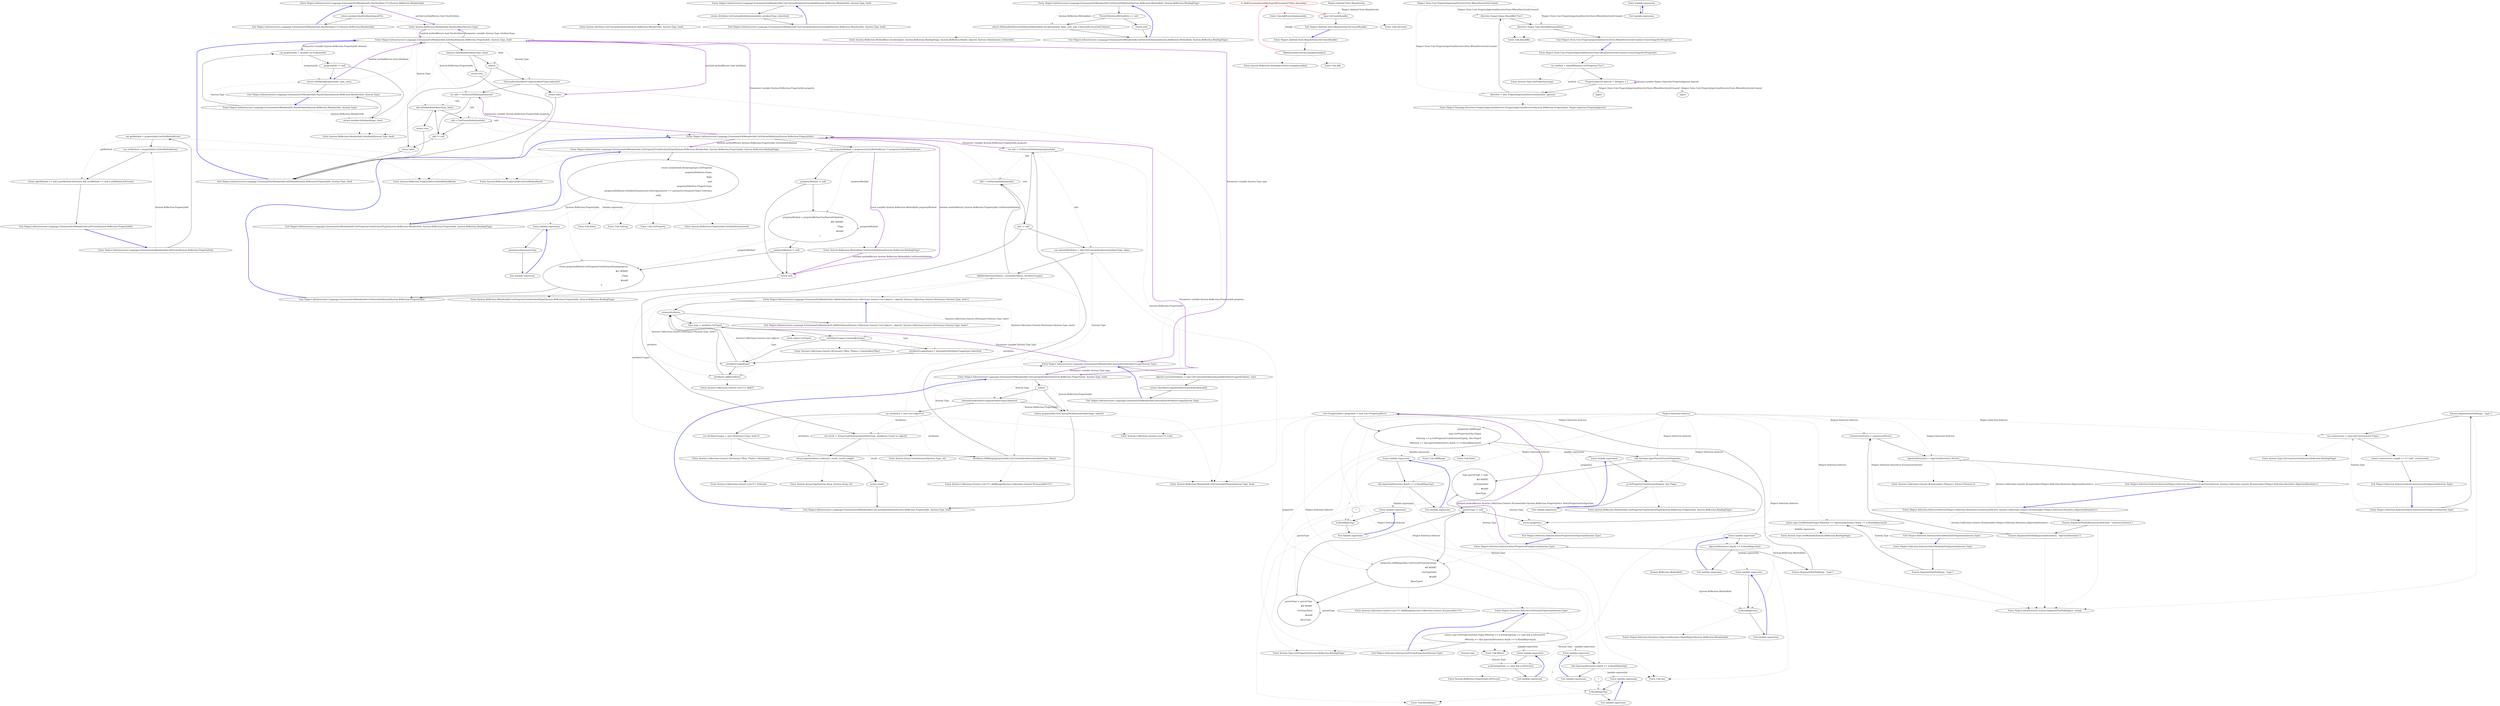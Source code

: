 digraph  {
n0 [cluster="Ninject.Infrastructure.Language.ExtensionsForMemberInfo.HasAttribute<T>(System.Reflection.MemberInfo)", label="Entry Ninject.Infrastructure.Language.ExtensionsForMemberInfo.HasAttribute<T>(System.Reflection.MemberInfo)", span="60-60"];
n1 [cluster="Ninject.Infrastructure.Language.ExtensionsForMemberInfo.HasAttribute<T>(System.Reflection.MemberInfo)", label="return member.HasAttribute(typeof(T));", span="62-62"];
n2 [cluster="Ninject.Infrastructure.Language.ExtensionsForMemberInfo.HasAttribute<T>(System.Reflection.MemberInfo)", label="Exit Ninject.Infrastructure.Language.ExtensionsForMemberInfo.HasAttribute<T>(System.Reflection.MemberInfo)", span="60-60"];
n3 [cluster="System.Reflection.MemberInfo.HasAttribute(System.Type)", label="Entry System.Reflection.MemberInfo.HasAttribute(System.Type)", span="73-73"];
n4 [cluster="Ninject.Infrastructure.Language.ExtensionsForMemberInfo.HasAttribute(System.Reflection.MemberInfo, System.Type)", label="Entry Ninject.Infrastructure.Language.ExtensionsForMemberInfo.HasAttribute(System.Reflection.MemberInfo, System.Type)", span="73-73"];
n5 [cluster="Ninject.Infrastructure.Language.ExtensionsForMemberInfo.HasAttribute(System.Reflection.MemberInfo, System.Type)", label="var propertyInfo = member as PropertyInfo", span="75-75"];
n7 [cluster="Ninject.Infrastructure.Language.ExtensionsForMemberInfo.HasAttribute(System.Reflection.MemberInfo, System.Type)", label="return IsDefined(propertyInfo, type, true);", span="78-78"];
n8 [cluster="Ninject.Infrastructure.Language.ExtensionsForMemberInfo.HasAttribute(System.Reflection.MemberInfo, System.Type)", label="return member.IsDefined(type, true);", span="89-89"];
n6 [cluster="Ninject.Infrastructure.Language.ExtensionsForMemberInfo.HasAttribute(System.Reflection.MemberInfo, System.Type)", label="propertyInfo != null", span="76-76"];
n9 [cluster="Ninject.Infrastructure.Language.ExtensionsForMemberInfo.HasAttribute(System.Reflection.MemberInfo, System.Type)", label="Exit Ninject.Infrastructure.Language.ExtensionsForMemberInfo.HasAttribute(System.Reflection.MemberInfo, System.Type)", span="73-73"];
n10 [cluster="Ninject.Infrastructure.Language.ExtensionsForMemberInfo.IsDefined(System.Reflection.PropertyInfo, System.Type, bool)", label="Entry Ninject.Infrastructure.Language.ExtensionsForMemberInfo.IsDefined(System.Reflection.PropertyInfo, System.Type, bool)", span="272-272"];
n11 [cluster="System.Reflection.MemberInfo.IsDefined(System.Type, bool)", label="Entry System.Reflection.MemberInfo.IsDefined(System.Type, bool)", span="0-0"];
n12 [cluster="Ninject.Infrastructure.Language.ExtensionsForMemberInfo.GetPropertyFromDeclaredType(System.Reflection.MemberInfo, System.Reflection.PropertyInfo, System.Reflection.BindingFlags)", label="Entry Ninject.Infrastructure.Language.ExtensionsForMemberInfo.GetPropertyFromDeclaredType(System.Reflection.MemberInfo, System.Reflection.PropertyInfo, System.Reflection.BindingFlags)", span="99-99"];
n13 [cluster="Ninject.Infrastructure.Language.ExtensionsForMemberInfo.GetPropertyFromDeclaredType(System.Reflection.MemberInfo, System.Reflection.PropertyInfo, System.Reflection.BindingFlags)", label="return memberInfo.DeclaringType.GetProperty(\r\n                propertyDefinition.Name,\r\n                flags,\r\n                null,\r\n                propertyDefinition.PropertyType,\r\n                propertyDefinition.GetIndexParameters().Select(parameter => parameter.ParameterType).ToArray(),\r\n                null);", span="120-126"];
n14 [cluster="Ninject.Infrastructure.Language.ExtensionsForMemberInfo.GetPropertyFromDeclaredType(System.Reflection.MemberInfo, System.Reflection.PropertyInfo, System.Reflection.BindingFlags)", label="Exit Ninject.Infrastructure.Language.ExtensionsForMemberInfo.GetPropertyFromDeclaredType(System.Reflection.MemberInfo, System.Reflection.PropertyInfo, System.Reflection.BindingFlags)", span="99-99"];
n15 [cluster="System.Reflection.PropertyInfo.GetIndexParameters()", label="Entry System.Reflection.PropertyInfo.GetIndexParameters()", span="0-0"];
n16 [cluster="Unk.Select", label="Entry Unk.Select", span=""];
n17 [cluster="Unk.ToArray", label="Entry Unk.ToArray", span=""];
n18 [cluster="Unk.GetProperty", label="Entry Unk.GetProperty", span=""];
n19 [cluster="lambda expression", label="Entry lambda expression", span="125-125"];
n20 [cluster="lambda expression", label="parameter.ParameterType", span="125-125"];
n21 [cluster="lambda expression", label="Exit lambda expression", span="125-125"];
n22 [cluster="Ninject.Infrastructure.Language.ExtensionsForMemberInfo.IsPrivate(System.Reflection.PropertyInfo)", label="Entry Ninject.Infrastructure.Language.ExtensionsForMemberInfo.IsPrivate(System.Reflection.PropertyInfo)", span="153-153"];
n23 [cluster="Ninject.Infrastructure.Language.ExtensionsForMemberInfo.IsPrivate(System.Reflection.PropertyInfo)", label="var getMethod = propertyInfo.GetGetMethod(true)", span="156-156"];
n24 [cluster="Ninject.Infrastructure.Language.ExtensionsForMemberInfo.IsPrivate(System.Reflection.PropertyInfo)", label="var setMethod = propertyInfo.GetSetMethod(true)", span="157-157"];
n27 [cluster="System.Reflection.PropertyInfo.GetGetMethod(bool)", label="Entry System.Reflection.PropertyInfo.GetGetMethod(bool)", span="0-0"];
n25 [cluster="Ninject.Infrastructure.Language.ExtensionsForMemberInfo.IsPrivate(System.Reflection.PropertyInfo)", label="return (getMethod == null || getMethod.IsPrivate) && (setMethod == null || setMethod.IsPrivate);", span="162-162"];
n28 [cluster="System.Reflection.PropertyInfo.GetSetMethod(bool)", label="Entry System.Reflection.PropertyInfo.GetSetMethod(bool)", span="0-0"];
n26 [cluster="Ninject.Infrastructure.Language.ExtensionsForMemberInfo.IsPrivate(System.Reflection.PropertyInfo)", label="Exit Ninject.Infrastructure.Language.ExtensionsForMemberInfo.IsPrivate(System.Reflection.PropertyInfo)", span="153-153"];
n29 [cluster="Ninject.Infrastructure.Language.ExtensionsForMemberInfo.GetCustomAttributesExtended(System.Reflection.MemberInfo, System.Type, bool)", label="Entry Ninject.Infrastructure.Language.ExtensionsForMemberInfo.GetCustomAttributesExtended(System.Reflection.MemberInfo, System.Type, bool)", span="180-180"];
n30 [cluster="Ninject.Infrastructure.Language.ExtensionsForMemberInfo.GetCustomAttributesExtended(System.Reflection.MemberInfo, System.Type, bool)", label="return Attribute.GetCustomAttributes(member, attributeType, inherited);", span="183-183"];
n31 [cluster="Ninject.Infrastructure.Language.ExtensionsForMemberInfo.GetCustomAttributesExtended(System.Reflection.MemberInfo, System.Type, bool)", label="Exit Ninject.Infrastructure.Language.ExtensionsForMemberInfo.GetCustomAttributesExtended(System.Reflection.MemberInfo, System.Type, bool)", span="180-180"];
n32 [cluster="System.Attribute.GetCustomAttributes(System.Reflection.MemberInfo, System.Type, bool)", label="Entry System.Attribute.GetCustomAttributes(System.Reflection.MemberInfo, System.Type, bool)", span="0-0"];
n33 [cluster="Ninject.Infrastructure.Language.ExtensionsForMemberInfo.GetParentDefinition(System.Reflection.PropertyInfo)", label="Entry Ninject.Infrastructure.Language.ExtensionsForMemberInfo.GetParentDefinition(System.Reflection.PropertyInfo)", span="196-196"];
n34 [cluster="Ninject.Infrastructure.Language.ExtensionsForMemberInfo.GetParentDefinition(System.Reflection.PropertyInfo)", label="var propertyMethod = property.GetGetMethod(true) ?? property.GetSetMethod(true)", span="200-200"];
n38 [cluster="Ninject.Infrastructure.Language.ExtensionsForMemberInfo.GetParentDefinition(System.Reflection.PropertyInfo)", label="return propertyMethod.GetPropertyFromDeclaredType(property\r\n#if !WINRT\r\n                        , Flags\r\n#endif\r\n                        );", span="214-218"];
n35 [cluster="Ninject.Infrastructure.Language.ExtensionsForMemberInfo.GetParentDefinition(System.Reflection.PropertyInfo)", label="propertyMethod != null", span="205-205"];
n36 [cluster="Ninject.Infrastructure.Language.ExtensionsForMemberInfo.GetParentDefinition(System.Reflection.PropertyInfo)", label="propertyMethod = propertyMethod.GetParentDefinition(\r\n#if !WINRT\r\n                    Flags\r\n#endif\r\n                    )", span="207-211"];
n39 [cluster="Ninject.Infrastructure.Language.ExtensionsForMemberInfo.GetParentDefinition(System.Reflection.PropertyInfo)", label="return null;", span="222-222"];
n37 [cluster="Ninject.Infrastructure.Language.ExtensionsForMemberInfo.GetParentDefinition(System.Reflection.PropertyInfo)", label="propertyMethod != null", span="212-212"];
n41 [cluster="System.Reflection.MethodInfo.GetParentDefinition(System.Reflection.BindingFlags)", label="Entry System.Reflection.MethodInfo.GetParentDefinition(System.Reflection.BindingFlags)", span="225-225"];
n40 [cluster="Ninject.Infrastructure.Language.ExtensionsForMemberInfo.GetParentDefinition(System.Reflection.PropertyInfo)", label="Exit Ninject.Infrastructure.Language.ExtensionsForMemberInfo.GetParentDefinition(System.Reflection.PropertyInfo)", span="196-196"];
n42 [cluster="System.Reflection.MemberInfo.GetPropertyFromDeclaredType(System.Reflection.PropertyInfo, System.Reflection.BindingFlags)", label="Entry System.Reflection.MemberInfo.GetPropertyFromDeclaredType(System.Reflection.PropertyInfo, System.Reflection.BindingFlags)", span="99-99"];
n43 [cluster="Ninject.Infrastructure.Language.ExtensionsForMemberInfo.GetParentDefinition(System.Reflection.MethodInfo, System.Reflection.BindingFlags)", label="Entry Ninject.Infrastructure.Language.ExtensionsForMemberInfo.GetParentDefinition(System.Reflection.MethodInfo, System.Reflection.BindingFlags)", span="225-225"];
n44 [cluster="Ninject.Infrastructure.Language.ExtensionsForMemberInfo.GetParentDefinition(System.Reflection.MethodInfo, System.Reflection.BindingFlags)", label="ParentDefinitionMethodInfo == null", span="261-261"];
n46 [cluster="Ninject.Infrastructure.Language.ExtensionsForMemberInfo.GetParentDefinition(System.Reflection.MethodInfo, System.Reflection.BindingFlags)", label="return (MethodInfo)ParentDefinitionMethodInfo.Invoke(method, flags, null, null, CultureInfo.InvariantCulture);", span="266-266"];
n45 [cluster="Ninject.Infrastructure.Language.ExtensionsForMemberInfo.GetParentDefinition(System.Reflection.MethodInfo, System.Reflection.BindingFlags)", label="return null;", span="263-263"];
n47 [cluster="Ninject.Infrastructure.Language.ExtensionsForMemberInfo.GetParentDefinition(System.Reflection.MethodInfo, System.Reflection.BindingFlags)", label="Exit Ninject.Infrastructure.Language.ExtensionsForMemberInfo.GetParentDefinition(System.Reflection.MethodInfo, System.Reflection.BindingFlags)", span="225-225"];
n48 [cluster="System.Reflection.MethodBase.Invoke(object, System.Reflection.BindingFlags, System.Reflection.Binder, object[], System.Globalization.CultureInfo)", label="Entry System.Reflection.MethodBase.Invoke(object, System.Reflection.BindingFlags, System.Reflection.Binder, object[], System.Globalization.CultureInfo)", span="0-0"];
n49 [cluster="Ninject.Infrastructure.Language.ExtensionsForMemberInfo.IsDefined(System.Reflection.PropertyInfo, System.Type, bool)", label="element.IsDefined(attributeType, false)", span="274-274"];
n51 [cluster="Ninject.Infrastructure.Language.ExtensionsForMemberInfo.IsDefined(System.Reflection.PropertyInfo, System.Type, bool)", label=inherit, span="279-279"];
n52 [cluster="Ninject.Infrastructure.Language.ExtensionsForMemberInfo.IsDefined(System.Reflection.PropertyInfo, System.Type, bool)", label="!InternalGetAttributeUsage(attributeType).Inherited", span="281-281"];
n54 [cluster="Ninject.Infrastructure.Language.ExtensionsForMemberInfo.IsDefined(System.Reflection.PropertyInfo, System.Type, bool)", label="var info = GetParentDefinition(element)", span="286-286"];
n56 [cluster="Ninject.Infrastructure.Language.ExtensionsForMemberInfo.IsDefined(System.Reflection.PropertyInfo, System.Type, bool)", label="info.IsDefined(attributeType, false)", span="290-290"];
n50 [cluster="Ninject.Infrastructure.Language.ExtensionsForMemberInfo.IsDefined(System.Reflection.PropertyInfo, System.Type, bool)", label="return true;", span="276-276"];
n59 [cluster="Ninject.Infrastructure.Language.ExtensionsForMemberInfo.IsDefined(System.Reflection.PropertyInfo, System.Type, bool)", label="return false;", span="298-298"];
n53 [cluster="Ninject.Infrastructure.Language.ExtensionsForMemberInfo.IsDefined(System.Reflection.PropertyInfo, System.Type, bool)", label="return false;", span="283-283"];
n61 [cluster="Ninject.Infrastructure.Language.ExtensionsForMemberInfo.InternalGetAttributeUsage(System.Type)", label="Entry Ninject.Infrastructure.Language.ExtensionsForMemberInfo.InternalGetAttributeUsage(System.Type)", span="374-374"];
n55 [cluster="Ninject.Infrastructure.Language.ExtensionsForMemberInfo.IsDefined(System.Reflection.PropertyInfo, System.Type, bool)", label="info != null", span="287-287"];
n58 [cluster="Ninject.Infrastructure.Language.ExtensionsForMemberInfo.IsDefined(System.Reflection.PropertyInfo, System.Type, bool)", label="info = GetParentDefinition(info)", span="288-288"];
n57 [cluster="Ninject.Infrastructure.Language.ExtensionsForMemberInfo.IsDefined(System.Reflection.PropertyInfo, System.Type, bool)", label="return true;", span="292-292"];
n60 [cluster="Ninject.Infrastructure.Language.ExtensionsForMemberInfo.IsDefined(System.Reflection.PropertyInfo, System.Type, bool)", label="Exit Ninject.Infrastructure.Language.ExtensionsForMemberInfo.IsDefined(System.Reflection.PropertyInfo, System.Type, bool)", span="272-272"];
n62 [cluster="Ninject.Infrastructure.Language.ExtensionsForMemberInfo.GetCustomAttributes(System.Reflection.PropertyInfo, System.Type, bool)", label="Entry Ninject.Infrastructure.Language.ExtensionsForMemberInfo.GetCustomAttributes(System.Reflection.PropertyInfo, System.Type, bool)", span="307-307"];
n63 [cluster="Ninject.Infrastructure.Language.ExtensionsForMemberInfo.GetCustomAttributes(System.Reflection.PropertyInfo, System.Type, bool)", label=inherit, span="309-309"];
n64 [cluster="Ninject.Infrastructure.Language.ExtensionsForMemberInfo.GetCustomAttributes(System.Reflection.PropertyInfo, System.Type, bool)", label="InternalGetAttributeUsage(attributeType).Inherited", span="311-311"];
n67 [cluster="Ninject.Infrastructure.Language.ExtensionsForMemberInfo.GetCustomAttributes(System.Reflection.PropertyInfo, System.Type, bool)", label="attributes.AddRange(propertyInfo.GetCustomAttributes(attributeType, false))", span="319-319"];
n68 [cluster="Ninject.Infrastructure.Language.ExtensionsForMemberInfo.GetCustomAttributes(System.Reflection.PropertyInfo, System.Type, bool)", label="var info = GetParentDefinition(propertyInfo)", span="320-320"];
n70 [cluster="Ninject.Infrastructure.Language.ExtensionsForMemberInfo.GetCustomAttributes(System.Reflection.PropertyInfo, System.Type, bool)", label="var customAttributes = info.GetCustomAttributes(attributeType, false)", span="324-324"];
n73 [cluster="Ninject.Infrastructure.Language.ExtensionsForMemberInfo.GetCustomAttributes(System.Reflection.PropertyInfo, System.Type, bool)", label="var result = Array.CreateInstance(attributeType, attributes.Count) as object[]", span="330-330"];
n76 [cluster="Ninject.Infrastructure.Language.ExtensionsForMemberInfo.GetCustomAttributes(System.Reflection.PropertyInfo, System.Type, bool)", label="return propertyInfo.GetCustomAttributes(attributeType, inherit);", span="340-340"];
n65 [cluster="Ninject.Infrastructure.Language.ExtensionsForMemberInfo.GetCustomAttributes(System.Reflection.PropertyInfo, System.Type, bool)", label="var attributes = new List<object>()", span="314-314"];
n66 [cluster="Ninject.Infrastructure.Language.ExtensionsForMemberInfo.GetCustomAttributes(System.Reflection.PropertyInfo, System.Type, bool)", label="var attributeUsages = new Dictionary<Type, bool>()", span="318-318"];
n78 [cluster="System.Collections.Generic.List<T>.List()", label="Entry System.Collections.Generic.List<T>.List()", span="0-0"];
n71 [cluster="Ninject.Infrastructure.Language.ExtensionsForMemberInfo.GetCustomAttributes(System.Reflection.PropertyInfo, System.Type, bool)", label="AddAttributes(attributes, customAttributes, attributeUsages)", span="325-325"];
n74 [cluster="Ninject.Infrastructure.Language.ExtensionsForMemberInfo.GetCustomAttributes(System.Reflection.PropertyInfo, System.Type, bool)", label="Array.Copy(attributes.ToArray(), result, result.Length)", span="331-331"];
n79 [cluster="System.Collections.Generic.Dictionary<TKey, TValue>.Dictionary()", label="Entry System.Collections.Generic.Dictionary<TKey, TValue>.Dictionary()", span="0-0"];
n80 [cluster="System.Reflection.MemberInfo.GetCustomAttributes(System.Type, bool)", label="Entry System.Reflection.MemberInfo.GetCustomAttributes(System.Type, bool)", span="0-0"];
n81 [cluster="System.Collections.Generic.List<T>.AddRange(System.Collections.Generic.IEnumerable<T>)", label="Entry System.Collections.Generic.List<T>.AddRange(System.Collections.Generic.IEnumerable<T>)", span="0-0"];
n69 [cluster="Ninject.Infrastructure.Language.ExtensionsForMemberInfo.GetCustomAttributes(System.Reflection.PropertyInfo, System.Type, bool)", label="info != null", span="321-321"];
n72 [cluster="Ninject.Infrastructure.Language.ExtensionsForMemberInfo.GetCustomAttributes(System.Reflection.PropertyInfo, System.Type, bool)", label="info = GetParentDefinition(info)", span="322-322"];
n82 [cluster="Ninject.Infrastructure.Language.ExtensionsForMemberInfo.AddAttributes(System.Collections.Generic.List<object>, object[], System.Collections.Generic.Dictionary<System.Type, bool>)", label="Entry Ninject.Infrastructure.Language.ExtensionsForMemberInfo.AddAttributes(System.Collections.Generic.List<object>, object[], System.Collections.Generic.Dictionary<System.Type, bool>)", span="344-344"];
n83 [cluster="System.Array.CreateInstance(System.Type, int)", label="Entry System.Array.CreateInstance(System.Type, int)", span="0-0"];
n75 [cluster="Ninject.Infrastructure.Language.ExtensionsForMemberInfo.GetCustomAttributes(System.Reflection.PropertyInfo, System.Type, bool)", label="return result;", span="332-332"];
n84 [cluster="System.Collections.Generic.List<T>.ToArray()", label="Entry System.Collections.Generic.List<T>.ToArray()", span="0-0"];
n85 [cluster="System.Array.Copy(System.Array, System.Array, int)", label="Entry System.Array.Copy(System.Array, System.Array, int)", span="0-0"];
n77 [cluster="Ninject.Infrastructure.Language.ExtensionsForMemberInfo.GetCustomAttributes(System.Reflection.PropertyInfo, System.Type, bool)", label="Exit Ninject.Infrastructure.Language.ExtensionsForMemberInfo.GetCustomAttributes(System.Reflection.PropertyInfo, System.Type, bool)", span="307-307"];
n86 [cluster="Ninject.Infrastructure.Language.ExtensionsForMemberInfo.AddAttributes(System.Collections.Generic.List<object>, object[], System.Collections.Generic.Dictionary<System.Type, bool>)", label=customAttributes, span="359-359"];
n88 [cluster="Ninject.Infrastructure.Language.ExtensionsForMemberInfo.AddAttributes(System.Collections.Generic.List<object>, object[], System.Collections.Generic.Dictionary<System.Type, bool>)", label="!attributeUsages.ContainsKey(type)", span="362-362"];
n89 [cluster="Ninject.Infrastructure.Language.ExtensionsForMemberInfo.AddAttributes(System.Collections.Generic.List<object>, object[], System.Collections.Generic.Dictionary<System.Type, bool>)", label="attributeUsages[type] = InternalGetAttributeUsage(type).Inherited", span="364-364"];
n90 [cluster="Ninject.Infrastructure.Language.ExtensionsForMemberInfo.AddAttributes(System.Collections.Generic.List<object>, object[], System.Collections.Generic.Dictionary<System.Type, bool>)", label="attributeUsages[type]", span="367-367"];
n91 [cluster="Ninject.Infrastructure.Language.ExtensionsForMemberInfo.AddAttributes(System.Collections.Generic.List<object>, object[], System.Collections.Generic.Dictionary<System.Type, bool>)", label="attributes.Add(attribute)", span="369-369"];
n87 [cluster="Ninject.Infrastructure.Language.ExtensionsForMemberInfo.AddAttributes(System.Collections.Generic.List<object>, object[], System.Collections.Generic.Dictionary<System.Type, bool>)", label="Type type = attribute.GetType()", span="361-361"];
n92 [cluster="Ninject.Infrastructure.Language.ExtensionsForMemberInfo.AddAttributes(System.Collections.Generic.List<object>, object[], System.Collections.Generic.Dictionary<System.Type, bool>)", label="Exit Ninject.Infrastructure.Language.ExtensionsForMemberInfo.AddAttributes(System.Collections.Generic.List<object>, object[], System.Collections.Generic.Dictionary<System.Type, bool>)", span="344-344"];
n93 [cluster="object.GetType()", label="Entry object.GetType()", span="0-0"];
n94 [cluster="System.Collections.Generic.Dictionary<TKey, TValue>.ContainsKey(TKey)", label="Entry System.Collections.Generic.Dictionary<TKey, TValue>.ContainsKey(TKey)", span="0-0"];
n95 [cluster="System.Collections.Generic.List<T>.Add(T)", label="Entry System.Collections.Generic.List<T>.Add(T)", span="0-0"];
n96 [cluster="Ninject.Infrastructure.Language.ExtensionsForMemberInfo.InternalGetAttributeUsage(System.Type)", label="object[] customAttributes = type.GetCustomAttributes(typeof(AttributeUsageAttribute), true)", span="377-377"];
n97 [cluster="Ninject.Infrastructure.Language.ExtensionsForMemberInfo.InternalGetAttributeUsage(System.Type)", label="return (AttributeUsageAttribute)customAttributes[0];", span="378-378"];
n98 [cluster="Ninject.Infrastructure.Language.ExtensionsForMemberInfo.InternalGetAttributeUsage(System.Type)", label="Exit Ninject.Infrastructure.Language.ExtensionsForMemberInfo.InternalGetAttributeUsage(System.Type)", span="374-374"];
m0_7 [cluster="Unk.AddExecutionAssembly", file="MainActivity.cs", label="Entry Unk.AddExecutionAssembly", span=""];
m0_0 [cluster="Ninject.Android.Tests.MainActivity.OnCreate(Bundle)", file="MainActivity.cs", label="Entry Ninject.Android.Tests.MainActivity.OnCreate(Bundle)", span="17-17"];
m0_1 [cluster="Ninject.Android.Tests.MainActivity.OnCreate(Bundle)", file="MainActivity.cs", label="Add(Assembly.GetExecutingAssembly())", span="20-20"];
m0_3 [cluster="Ninject.Android.Tests.MainActivity.OnCreate(Bundle)", file="MainActivity.cs", label="base.OnCreate(bundle)", span="36-36"];
m0_2 [cluster="Ninject.Android.Tests.MainActivity.OnCreate(Bundle)", color=red, community=0, file="MainActivity.cs", label="0: AddExecutionAssembly(typeof(ExceptionUtility).Assembly)", span="22-22"];
m0_4 [cluster="Ninject.Android.Tests.MainActivity.OnCreate(Bundle)", file="MainActivity.cs", label="Exit Ninject.Android.Tests.MainActivity.OnCreate(Bundle)", span="17-17"];
m0_8 [cluster="Unk.OnCreate", file="MainActivity.cs", label="Entry Unk.OnCreate", span=""];
m0_5 [cluster="System.Reflection.Assembly.GetExecutingAssembly()", file="MainActivity.cs", label="Entry System.Reflection.Assembly.GetExecutingAssembly()", span="0-0"];
m0_6 [cluster="Unk.Add", file="MainActivity.cs", label="Entry Unk.Add", span=""];
m0_9 [file="MainActivity.cs", label="Ninject.Android.Tests.MainActivity", span=""];
m1_9 [cluster="Unk.ShouldBe", file="PropertyInjectionStrategy.cs", label="Entry Unk.ShouldBe", span=""];
m1_0 [cluster="Ninject.Tests.Unit.PropertyInjectionDirectiveTests.WhenDirectiveIsCreated.CreatesTargetForProperty()", file="PropertyInjectionStrategy.cs", label="Entry Ninject.Tests.Unit.PropertyInjectionDirectiveTests.WhenDirectiveIsCreated.CreatesTargetForProperty()", span="16-16"];
m1_1 [cluster="Ninject.Tests.Unit.PropertyInjectionDirectiveTests.WhenDirectiveIsCreated.CreatesTargetForProperty()", file="PropertyInjectionStrategy.cs", label="var method = typeof(Dummy).GetProperty(''Foo'')", span="18-18"];
m1_2 [cluster="Ninject.Tests.Unit.PropertyInjectionDirectiveTests.WhenDirectiveIsCreated.CreatesTargetForProperty()", file="PropertyInjectionStrategy.cs", label="PropertyInjector injector = delegate { }", span="19-19"];
m1_3 [cluster="Ninject.Tests.Unit.PropertyInjectionDirectiveTests.WhenDirectiveIsCreated.CreatesTargetForProperty()", file="PropertyInjectionStrategy.cs", label="directive = new PropertyInjectionDirective(method, injector)", span="21-21"];
m1_4 [cluster="Ninject.Tests.Unit.PropertyInjectionDirectiveTests.WhenDirectiveIsCreated.CreatesTargetForProperty()", file="PropertyInjectionStrategy.cs", label="directive.Target.Name.ShouldBe(''Foo'')", span="23-23"];
m1_5 [cluster="Ninject.Tests.Unit.PropertyInjectionDirectiveTests.WhenDirectiveIsCreated.CreatesTargetForProperty()", file="PropertyInjectionStrategy.cs", label="directive.Target.Type.ShouldBe(typeof(int))", span="24-24"];
m1_6 [cluster="Ninject.Tests.Unit.PropertyInjectionDirectiveTests.WhenDirectiveIsCreated.CreatesTargetForProperty()", file="PropertyInjectionStrategy.cs", label="Exit Ninject.Tests.Unit.PropertyInjectionDirectiveTests.WhenDirectiveIsCreated.CreatesTargetForProperty()", span="16-16"];
m1_7 [cluster="System.Type.GetProperty(string)", file="PropertyInjectionStrategy.cs", label="Entry System.Type.GetProperty(string)", span="0-0"];
m1_10 [cluster="lambda expression", file="PropertyInjectionStrategy.cs", label="Entry lambda expression", span="19-19"];
m1_11 [cluster="lambda expression", file="PropertyInjectionStrategy.cs", label="Exit lambda expression", span="19-19"];
m1_8 [cluster="Ninject.Planning.Directives.PropertyInjectionDirective.PropertyInjectionDirective(System.Reflection.PropertyInfo, Ninject.Injection.PropertyInjector)", file="PropertyInjectionStrategy.cs", label="Entry Ninject.Planning.Directives.PropertyInjectionDirective.PropertyInjectionDirective(System.Reflection.PropertyInfo, Ninject.Injection.PropertyInjector)", span="38-38"];
m1_12 [file="PropertyInjectionStrategy.cs", label=object, span=""];
m1_13 [file="PropertyInjectionStrategy.cs", label=object, span=""];
m1_14 [file="PropertyInjectionStrategy.cs", label="Ninject.Tests.Unit.PropertyInjectionDirectiveTests.WhenDirectiveIsCreated", span=""];
m2_39 [cluster="Unk.Any", file="Selector.cs", label="Entry Unk.Any", span=""];
m2_35 [cluster="System.Reflection.MemberInfo.GetPropertyFromDeclaredType(System.Reflection.PropertyInfo, System.Reflection.BindingFlags)", file="Selector.cs", label="Entry System.Reflection.MemberInfo.GetPropertyFromDeclaredType(System.Reflection.PropertyInfo, System.Reflection.BindingFlags)", span="99-99"];
m2_49 [cluster="System.Reflection.PropertyInfo.IsPrivate()", file="Selector.cs", label="Entry System.Reflection.PropertyInfo.IsPrivate()", span="153-153"];
m2_43 [cluster="Unk.ShouldInject", file="Selector.cs", label="Entry Unk.ShouldInject", span=""];
m2_14 [cluster="Ninject.Selection.Selector.SelectPropertiesForInjection(System.Type)", file="Selector.cs", label="Entry Ninject.Selection.Selector.SelectPropertiesForInjection(System.Type)", span="96-96"];
m2_15 [cluster="Ninject.Selection.Selector.SelectPropertiesForInjection(System.Type)", file="Selector.cs", label="Ensure.ArgumentNotNull(type, ''type'')", span="98-98"];
m2_17 [cluster="Ninject.Selection.Selector.SelectPropertiesForInjection(System.Type)", file="Selector.cs", label="properties.AddRange(\r\n                type.GetProperties(this.Flags)\r\n                       .Select(p => p.GetPropertyFromDeclaredType(p, this.Flags))\r\n                       .Where(p => this.InjectionHeuristics.Any(h => h.ShouldInject(p))))", span="102-105"];
m2_19 [cluster="Ninject.Selection.Selector.SelectPropertiesForInjection(System.Type)", file="Selector.cs", label="Type parentType = type\r\n#if WINRT\r\n                    .GetTypeInfo()\r\n#endif\r\n                    .BaseType", span="115-119"];
m2_21 [cluster="Ninject.Selection.Selector.SelectPropertiesForInjection(System.Type)", file="Selector.cs", label="properties.AddRange(this.GetPrivateProperties(type\r\n#if WINRT\r\n.GetTypeInfo()\r\n#endif\r\n                        .BaseType))", span="127-131"];
m2_16 [cluster="Ninject.Selection.Selector.SelectPropertiesForInjection(System.Type)", file="Selector.cs", label="List<PropertyInfo> properties = new List<PropertyInfo>()", span="99-99"];
m2_23 [cluster="Ninject.Selection.Selector.SelectPropertiesForInjection(System.Type)", file="Selector.cs", label="return properties;", span="136-136"];
m2_18 [cluster="Ninject.Selection.Selector.SelectPropertiesForInjection(System.Type)", file="Selector.cs", label="this.Settings.InjectParentPrivateProperties", span="113-113"];
m2_20 [cluster="Ninject.Selection.Selector.SelectPropertiesForInjection(System.Type)", file="Selector.cs", label="parentType != null", span="120-120"];
m2_22 [cluster="Ninject.Selection.Selector.SelectPropertiesForInjection(System.Type)", file="Selector.cs", label="parentType = parentType\r\n#if WINRT\r\n.GetTypeInfo()\r\n#endif\r\n                    .BaseType", span="121-125"];
m2_24 [cluster="Ninject.Selection.Selector.SelectPropertiesForInjection(System.Type)", file="Selector.cs", label="Exit Ninject.Selection.Selector.SelectPropertiesForInjection(System.Type)", span="96-96"];
m2_29 [cluster="Unk.AddRange", file="Selector.cs", label="Entry Unk.AddRange", span=""];
m2_60 [cluster="System.Type.GetMethods(System.Reflection.BindingFlags)", file="Selector.cs", label="Entry System.Type.GetMethods(System.Reflection.BindingFlags)", span="0-0"];
m2_56 [cluster="Ninject.Selection.Selector.SelectMethodsForInjection(System.Type)", file="Selector.cs", label="Entry Ninject.Selection.Selector.SelectMethodsForInjection(System.Type)", span="157-157"];
m2_57 [cluster="Ninject.Selection.Selector.SelectMethodsForInjection(System.Type)", file="Selector.cs", label="Ensure.ArgumentNotNull(type, ''type'')", span="159-159"];
m2_58 [cluster="Ninject.Selection.Selector.SelectMethodsForInjection(System.Type)", file="Selector.cs", label="return type.GetMethods(Flags).Where(m => InjectionHeuristics.Any(h => h.ShouldInject(m)));", span="163-163"];
m2_59 [cluster="Ninject.Selection.Selector.SelectMethodsForInjection(System.Type)", file="Selector.cs", label="Exit Ninject.Selection.Selector.SelectMethodsForInjection(System.Type)", span="157-157"];
m2_28 [cluster="Unk.Where", file="Selector.cs", label="Entry Unk.Where", span=""];
m2_6 [cluster="Ninject.Infrastructure.Ensure.ArgumentNotNull(object, string)", file="Selector.cs", label="Entry Ninject.Infrastructure.Ensure.ArgumentNotNull(object, string)", span="17-17"];
m2_7 [cluster="System.Collections.Generic.IEnumerable<TSource>.ToList<TSource>()", file="Selector.cs", label="Entry System.Collections.Generic.IEnumerable<TSource>.ToList<TSource>()", span="0-0"];
m2_26 [cluster="System.Type.GetProperties(System.Reflection.BindingFlags)", file="Selector.cs", label="Entry System.Type.GetProperties(System.Reflection.BindingFlags)", span="0-0"];
m2_30 [cluster="Ninject.Selection.Selector.GetPrivateProperties(System.Type)", file="Selector.cs", label="Entry Ninject.Selection.Selector.GetPrivateProperties(System.Type)", span="140-140"];
m2_44 [cluster="Ninject.Selection.Selector.GetPrivateProperties(System.Type)", file="Selector.cs", label="return type.GetProperties(this.Flags).Where(p => p.DeclaringType == type && p.IsPrivate())\r\n                .Where(p => this.InjectionHeuristics.Any(h => h.ShouldInject(p)));", span="143-144"];
m2_45 [cluster="Ninject.Selection.Selector.GetPrivateProperties(System.Type)", file="Selector.cs", label="Exit Ninject.Selection.Selector.GetPrivateProperties(System.Type)", span="140-140"];
m2_64 [cluster="lambda expression", file="Selector.cs", label="Entry lambda expression", span="163-163"];
m2_32 [cluster="lambda expression", file="Selector.cs", label="Entry lambda expression", span="104-104"];
m2_36 [cluster="lambda expression", file="Selector.cs", label="Entry lambda expression", span="105-105"];
m2_33 [cluster="lambda expression", file="Selector.cs", label="p.GetPropertyFromDeclaredType(p, this.Flags)", span="104-104"];
m2_34 [cluster="lambda expression", file="Selector.cs", label="Exit lambda expression", span="104-104"];
m2_37 [cluster="lambda expression", file="Selector.cs", label="this.InjectionHeuristics.Any(h => h.ShouldInject(p))", span="105-105"];
m2_41 [cluster="lambda expression", file="Selector.cs", label="h.ShouldInject(p)", span="105-105"];
m2_38 [cluster="lambda expression", file="Selector.cs", label="Exit lambda expression", span="105-105"];
m2_40 [cluster="lambda expression", file="Selector.cs", label="Entry lambda expression", span="105-105"];
m2_42 [cluster="lambda expression", file="Selector.cs", label="Exit lambda expression", span="105-105"];
m2_47 [cluster="lambda expression", file="Selector.cs", label="p.DeclaringType == type && p.IsPrivate()", span="143-143"];
m2_46 [cluster="lambda expression", file="Selector.cs", label="Entry lambda expression", span="143-143"];
m2_50 [cluster="lambda expression", file="Selector.cs", label="Entry lambda expression", span="144-144"];
m2_48 [cluster="lambda expression", file="Selector.cs", label="Exit lambda expression", span="143-143"];
m2_51 [cluster="lambda expression", file="Selector.cs", label="this.InjectionHeuristics.Any(h => h.ShouldInject(p))", span="144-144"];
m2_54 [cluster="lambda expression", file="Selector.cs", label="h.ShouldInject(p)", span="144-144"];
m2_52 [cluster="lambda expression", file="Selector.cs", label="Exit lambda expression", span="144-144"];
m2_53 [cluster="lambda expression", file="Selector.cs", label="Entry lambda expression", span="144-144"];
m2_55 [cluster="lambda expression", file="Selector.cs", label="Exit lambda expression", span="144-144"];
m2_61 [cluster="lambda expression", file="Selector.cs", label="Entry lambda expression", span="163-163"];
m2_62 [cluster="lambda expression", file="Selector.cs", label="InjectionHeuristics.Any(h => h.ShouldInject(m))", span="163-163"];
m2_65 [cluster="lambda expression", file="Selector.cs", label="h.ShouldInject(m)", span="163-163"];
m2_63 [cluster="lambda expression", file="Selector.cs", label="Exit lambda expression", span="163-163"];
m2_66 [cluster="lambda expression", file="Selector.cs", label="Exit lambda expression", span="163-163"];
m2_31 [cluster="System.Collections.Generic.List<T>.AddRange(System.Collections.Generic.IEnumerable<T>)", file="Selector.cs", label="Entry System.Collections.Generic.List<T>.AddRange(System.Collections.Generic.IEnumerable<T>)", span="0-0"];
m2_27 [cluster="Unk.Select", file="Selector.cs", label="Entry Unk.Select", span=""];
m2_8 [cluster="Ninject.Selection.Selector.SelectConstructorsForInjection(System.Type)", file="Selector.cs", label="Entry Ninject.Selection.Selector.SelectConstructorsForInjection(System.Type)", span="76-76"];
m2_9 [cluster="Ninject.Selection.Selector.SelectConstructorsForInjection(System.Type)", file="Selector.cs", label="Ensure.ArgumentNotNull(type, ''type'')", span="78-78"];
m2_10 [cluster="Ninject.Selection.Selector.SelectConstructorsForInjection(System.Type)", file="Selector.cs", label="var constructors = type.GetConstructors( Flags )", span="81-81"];
m2_11 [cluster="Ninject.Selection.Selector.SelectConstructorsForInjection(System.Type)", file="Selector.cs", label="return constructors.Length == 0 ? null : constructors;", span="82-82"];
m2_12 [cluster="Ninject.Selection.Selector.SelectConstructorsForInjection(System.Type)", file="Selector.cs", label="Exit Ninject.Selection.Selector.SelectConstructorsForInjection(System.Type)", span="76-76"];
m2_67 [cluster="Ninject.Selection.Heuristics.IInjectionHeuristic.ShouldInject(System.Reflection.MemberInfo)", file="Selector.cs", label="Entry Ninject.Selection.Heuristics.IInjectionHeuristic.ShouldInject(System.Reflection.MemberInfo)", span="27-27"];
m2_13 [cluster="System.Type.GetConstructors(System.Reflection.BindingFlags)", file="Selector.cs", label="Entry System.Type.GetConstructors(System.Reflection.BindingFlags)", span="0-0"];
m2_0 [cluster="Ninject.Selection.Selector.Selector(Ninject.Selection.Heuristics.IConstructorScorer, System.Collections.Generic.IEnumerable<Ninject.Selection.Heuristics.IInjectionHeuristic>)", file="Selector.cs", label="Entry Ninject.Selection.Selector.Selector(Ninject.Selection.Heuristics.IConstructorScorer, System.Collections.Generic.IEnumerable<Ninject.Selection.Heuristics.IInjectionHeuristic>)", span="62-62"];
m2_1 [cluster="Ninject.Selection.Selector.Selector(Ninject.Selection.Heuristics.IConstructorScorer, System.Collections.Generic.IEnumerable<Ninject.Selection.Heuristics.IInjectionHeuristic>)", file="Selector.cs", label="Ensure.ArgumentNotNull(constructorScorer, ''constructorScorer'')", span="64-64"];
m2_2 [cluster="Ninject.Selection.Selector.Selector(Ninject.Selection.Heuristics.IConstructorScorer, System.Collections.Generic.IEnumerable<Ninject.Selection.Heuristics.IInjectionHeuristic>)", file="Selector.cs", label="Ensure.ArgumentNotNull(injectionHeuristics, ''injectionHeuristics'')", span="65-65"];
m2_3 [cluster="Ninject.Selection.Selector.Selector(Ninject.Selection.Heuristics.IConstructorScorer, System.Collections.Generic.IEnumerable<Ninject.Selection.Heuristics.IInjectionHeuristic>)", file="Selector.cs", label="ConstructorScorer = constructorScorer", span="67-67"];
m2_4 [cluster="Ninject.Selection.Selector.Selector(Ninject.Selection.Heuristics.IConstructorScorer, System.Collections.Generic.IEnumerable<Ninject.Selection.Heuristics.IInjectionHeuristic>)", file="Selector.cs", label="InjectionHeuristics = injectionHeuristics.ToList()", span="68-68"];
m2_5 [cluster="Ninject.Selection.Selector.Selector(Ninject.Selection.Heuristics.IConstructorScorer, System.Collections.Generic.IEnumerable<Ninject.Selection.Heuristics.IInjectionHeuristic>)", file="Selector.cs", label="Exit Ninject.Selection.Selector.Selector(Ninject.Selection.Heuristics.IConstructorScorer, System.Collections.Generic.IEnumerable<Ninject.Selection.Heuristics.IInjectionHeuristic>)", span="62-62"];
m2_68 [file="Selector.cs", label="Ninject.Selection.Selector", span=""];
m2_69 [file="Selector.cs", label="?", span=""];
m2_70 [file="Selector.cs", label="System.Type", span=""];
m2_71 [file="Selector.cs", label="?", span=""];
m2_72 [file="Selector.cs", label="System.Reflection.MethodInfo", span=""];
n0 -> n1  [key=0, style=solid];
n0 -> n3  [color=darkorchid, key=3, label="method methodReturn bool HasAttribute", style=bold];
n1 -> n2  [key=0, style=solid];
n1 -> n3  [key=2, style=dotted];
n2 -> n0  [color=blue, key=0, style=bold];
n3 -> n10  [color=darkorchid, key=3, label="method methodReturn bool HasAttribute", style=bold];
n4 -> n5  [key=0, style=solid];
n4 -> n7  [color=darkseagreen4, key=1, label="System.Type", style=dashed];
n4 -> n8  [color=darkseagreen4, key=1, label="System.Reflection.MemberInfo", style=dashed];
n5 -> n6  [key=0, style=solid];
n5 -> n7  [color=darkseagreen4, key=1, label=propertyInfo, style=dashed];
n7 -> n9  [key=0, style=solid];
n7 -> n10  [key=2, style=dotted];
n8 -> n9  [key=0, style=solid];
n8 -> n11  [key=2, style=dotted];
n6 -> n7  [key=0, style=solid];
n6 -> n8  [key=0, style=solid];
n9 -> n4  [color=blue, key=0, style=bold];
n10 -> n49  [key=0, style=solid];
n10 -> n51  [color=darkseagreen4, key=1, label=bool, style=dashed];
n10 -> n52  [color=darkseagreen4, key=1, label="System.Type", style=dashed];
n10 -> n54  [color=darkseagreen4, key=1, label="System.Reflection.PropertyInfo", style=dashed];
n10 -> n56  [color=darkseagreen4, key=1, label="System.Type", style=dashed];
n10 -> n5  [color=darkorchid, key=3, label="Parameter variable System.Reflection.PropertyInfo element", style=bold];
n10 -> n3  [color=darkorchid, key=3, label="Parameter variable System.Type attributeType", style=bold];
n10 -> n7  [color=darkorchid, key=3, label="method methodReturn bool IsDefined", style=bold];
n10 -> n53  [color=darkorchid, key=3, label="method methodReturn bool IsDefined", style=bold];
n12 -> n13  [key=0, style=solid];
n13 -> n14  [key=0, style=solid];
n13 -> n15  [key=2, style=dotted];
n13 -> n16  [key=2, style=dotted];
n13 -> n17  [key=2, style=dotted];
n13 -> n18  [key=2, style=dotted];
n13 -> n19  [color=darkseagreen4, key=1, label="lambda expression", style=dashed];
n14 -> n12  [color=blue, key=0, style=bold];
n19 -> n20  [key=0, style=solid];
n20 -> n21  [key=0, style=solid];
n21 -> n19  [color=blue, key=0, style=bold];
n22 -> n23  [key=0, style=solid];
n22 -> n24  [color=darkseagreen4, key=1, label="System.Reflection.PropertyInfo", style=dashed];
n23 -> n24  [key=0, style=solid];
n23 -> n27  [key=2, style=dotted];
n23 -> n25  [color=darkseagreen4, key=1, label=getMethod, style=dashed];
n24 -> n25  [key=0, style=solid];
n24 -> n28  [key=2, style=dotted];
n25 -> n26  [key=0, style=solid];
n26 -> n22  [color=blue, key=0, style=bold];
n29 -> n30  [key=0, style=solid];
n30 -> n31  [key=0, style=solid];
n30 -> n32  [key=2, style=dotted];
n31 -> n29  [color=blue, key=0, style=bold];
n33 -> n34  [key=0, style=solid];
n33 -> n38  [color=darkseagreen4, key=1, label="System.Reflection.PropertyInfo", style=dashed];
n33 -> n12  [color=darkorchid, key=3, label="method methodReturn System.Reflection.PropertyInfo GetParentDefinition", style=bold];
n33 -> n39  [color=darkorchid, key=3, label="method methodReturn System.Reflection.PropertyInfo GetParentDefinition", style=bold];
n33 -> n10  [color=darkorchid, key=3, label="Parameter variable System.Reflection.PropertyInfo property", style=bold];
n33 -> n54  [color=darkorchid, key=3, label="Parameter variable System.Reflection.PropertyInfo property", style=bold];
n33 -> n62  [color=darkorchid, key=3, label="Parameter variable System.Reflection.PropertyInfo property", style=bold];
n33 -> n68  [color=darkorchid, key=3, label="Parameter variable System.Reflection.PropertyInfo property", style=bold];
n34 -> n35  [key=0, style=solid];
n34 -> n27  [key=2, style=dotted];
n34 -> n28  [key=2, style=dotted];
n34 -> n36  [color=darkseagreen4, key=1, label=propertyMethod, style=dashed];
n34 -> n41  [color=darkorchid, key=3, label="Local variable System.Reflection.MethodInfo propertyMethod", style=bold];
n38 -> n40  [key=0, style=solid];
n38 -> n42  [key=2, style=dotted];
n35 -> n36  [key=0, style=solid];
n35 -> n39  [key=0, style=solid];
n36 -> n37  [key=0, style=solid];
n36 -> n41  [key=2, style=dotted];
n36 -> n36  [color=darkseagreen4, key=1, label=propertyMethod, style=dashed];
n36 -> n38  [color=darkseagreen4, key=1, label=propertyMethod, style=dashed];
n39 -> n40  [key=0, style=solid];
n37 -> n38  [key=0, style=solid];
n37 -> n39  [key=0, style=solid];
n41 -> n39  [color=darkorchid, key=3, label="method methodReturn System.Reflection.MethodInfo GetParentDefinition", style=bold];
n40 -> n33  [color=blue, key=0, style=bold];
n43 -> n44  [key=0, style=solid];
n43 -> n46  [color=darkseagreen4, key=1, label="System.Reflection.MethodInfo", style=dashed];
n44 -> n45  [key=0, style=solid];
n44 -> n46  [key=0, style=solid];
n46 -> n47  [key=0, style=solid];
n46 -> n48  [key=2, style=dotted];
n45 -> n47  [key=0, style=solid];
n47 -> n43  [color=blue, key=0, style=bold];
n49 -> n50  [key=0, style=solid];
n49 -> n51  [key=0, style=solid];
n49 -> n11  [key=2, style=dotted];
n51 -> n52  [key=0, style=solid];
n51 -> n59  [key=0, style=solid];
n52 -> n53  [key=0, style=solid];
n52 -> n54  [key=0, style=solid];
n52 -> n61  [key=2, style=dotted];
n54 -> n55  [key=0, style=solid];
n54 -> n33  [key=2, style=dotted];
n54 -> n56  [color=darkseagreen4, key=1, label=info, style=dashed];
n54 -> n58  [color=darkseagreen4, key=1, label=info, style=dashed];
n56 -> n57  [key=0, style=solid];
n56 -> n58  [key=0, style=solid];
n56 -> n11  [key=2, style=dotted];
n50 -> n60  [key=0, style=solid];
n59 -> n60  [key=0, style=solid];
n53 -> n60  [key=0, style=solid];
n61 -> n96  [key=0, style=solid];
n61 -> n10  [color=darkorchid, key=3, label="Parameter variable System.Type type", style=bold];
n61 -> n62  [color=darkorchid, key=3, label="Parameter variable System.Type type", style=bold];
n61 -> n87  [color=darkorchid, key=3, label="Parameter variable System.Type type", style=bold];
n55 -> n56  [key=0, style=solid];
n55 -> n59  [key=0, style=solid];
n58 -> n55  [key=0, style=solid];
n58 -> n33  [key=2, style=dotted];
n58 -> n58  [color=darkseagreen4, key=1, label=info, style=dashed];
n57 -> n60  [key=0, style=solid];
n60 -> n10  [color=blue, key=0, style=bold];
n62 -> n63  [key=0, style=solid];
n62 -> n64  [color=darkseagreen4, key=1, label="System.Type", style=dashed];
n62 -> n67  [color=darkseagreen4, key=1, label="System.Reflection.PropertyInfo", style=dashed];
n62 -> n68  [color=darkseagreen4, key=1, label="System.Reflection.PropertyInfo", style=dashed];
n62 -> n70  [color=darkseagreen4, key=1, label="System.Type", style=dashed];
n62 -> n73  [color=darkseagreen4, key=1, label="System.Type", style=dashed];
n62 -> n76  [color=darkseagreen4, key=1, label="System.Reflection.PropertyInfo", style=dashed];
n63 -> n64  [key=0, style=solid];
n63 -> n76  [key=0, style=solid];
n64 -> n65  [key=0, style=solid];
n64 -> n76  [key=0, style=solid];
n64 -> n61  [key=2, style=dotted];
n67 -> n68  [key=0, style=solid];
n67 -> n80  [key=2, style=dotted];
n67 -> n81  [key=2, style=dotted];
n68 -> n69  [key=0, style=solid];
n68 -> n33  [key=2, style=dotted];
n68 -> n70  [color=darkseagreen4, key=1, label=info, style=dashed];
n68 -> n72  [color=darkseagreen4, key=1, label=info, style=dashed];
n70 -> n71  [key=0, style=solid];
n70 -> n80  [key=2, style=dotted];
n73 -> n74  [key=0, style=solid];
n73 -> n83  [key=2, style=dotted];
n73 -> n75  [color=darkseagreen4, key=1, label=result, style=dashed];
n76 -> n77  [key=0, style=solid];
n76 -> n80  [key=2, style=dotted];
n65 -> n66  [key=0, style=solid];
n65 -> n78  [key=2, style=dotted];
n65 -> n67  [color=darkseagreen4, key=1, label=attributes, style=dashed];
n65 -> n71  [color=darkseagreen4, key=1, label=attributes, style=dashed];
n65 -> n73  [color=darkseagreen4, key=1, label=attributes, style=dashed];
n65 -> n74  [color=darkseagreen4, key=1, label=attributes, style=dashed];
n66 -> n67  [key=0, style=solid];
n66 -> n79  [key=2, style=dotted];
n66 -> n71  [color=darkseagreen4, key=1, label=attributeUsages, style=dashed];
n71 -> n72  [key=0, style=solid];
n71 -> n82  [key=2, style=dotted];
n74 -> n75  [key=0, style=solid];
n74 -> n84  [key=2, style=dotted];
n74 -> n85  [key=2, style=dotted];
n69 -> n70  [key=0, style=solid];
n69 -> n73  [key=0, style=solid];
n72 -> n69  [key=0, style=solid];
n72 -> n33  [key=2, style=dotted];
n72 -> n72  [color=darkseagreen4, key=1, label=info, style=dashed];
n82 -> n86  [key=0, style=solid];
n82 -> n88  [color=darkseagreen4, key=1, label="System.Collections.Generic.Dictionary<System.Type, bool>", style=dashed];
n82 -> n89  [color=darkseagreen4, key=1, label="System.Collections.Generic.Dictionary<System.Type, bool>", style=dashed];
n82 -> n90  [color=darkseagreen4, key=1, label="System.Collections.Generic.Dictionary<System.Type, bool>", style=dashed];
n82 -> n91  [color=darkseagreen4, key=1, label="System.Collections.Generic.List<object>", style=dashed];
n75 -> n77  [key=0, style=solid];
n77 -> n62  [color=blue, key=0, style=bold];
n86 -> n87  [key=0, style=solid];
n86 -> n92  [key=0, style=solid];
n86 -> n91  [color=darkseagreen4, key=1, label=attribute, style=dashed];
n88 -> n89  [key=0, style=solid];
n88 -> n90  [key=0, style=solid];
n88 -> n94  [key=2, style=dotted];
n89 -> n90  [key=0, style=solid];
n89 -> n61  [key=2, style=dotted];
n90 -> n91  [key=0, style=solid];
n90 -> n86  [key=0, style=solid];
n91 -> n86  [key=0, style=solid];
n91 -> n95  [key=2, style=dotted];
n87 -> n88  [key=0, style=solid];
n87 -> n93  [key=2, style=dotted];
n87 -> n89  [color=darkseagreen4, key=1, label=type, style=dashed];
n87 -> n90  [color=darkseagreen4, key=1, label=type, style=dashed];
n92 -> n82  [color=blue, key=0, style=bold];
n96 -> n97  [key=0, style=solid];
n96 -> n80  [key=2, style=dotted];
n97 -> n98  [key=0, style=solid];
n98 -> n61  [color=blue, key=0, style=bold];
m0_0 -> m0_1  [key=0, style=solid];
m0_0 -> m0_3  [color=darkseagreen4, key=1, label=Bundle, style=dashed];
m0_1 -> m0_2  [color=red, key=0, style=solid];
m0_1 -> m0_5  [key=2, style=dotted];
m0_1 -> m0_6  [key=2, style=dotted];
m0_3 -> m0_4  [key=0, style=solid];
m0_3 -> m0_8  [key=2, style=dotted];
m0_2 -> m0_3  [color=red, key=0, style=solid];
m0_2 -> m0_7  [color=red, key=2, style=dotted];
m0_4 -> m0_0  [color=blue, key=0, style=bold];
m0_9 -> m0_3  [color=darkseagreen4, key=1, label="Ninject.Android.Tests.MainActivity", style=dashed];
m1_0 -> m1_1  [key=0, style=solid];
m1_1 -> m1_2  [key=0, style=solid];
m1_1 -> m1_7  [key=2, style=dotted];
m1_1 -> m1_3  [color=darkseagreen4, key=1, label=method, style=dashed];
m1_2 -> m1_3  [key=0, style=solid];
m1_2 -> m1_12  [color=darkseagreen4, key=1, label="Ninject.Tests.Unit.PropertyInjectionDirectiveTests.WhenDirectiveIsCreated", style=dashed];
m1_2 -> m1_13  [color=darkseagreen4, key=1, label="Ninject.Tests.Unit.PropertyInjectionDirectiveTests.WhenDirectiveIsCreated", style=dashed];
m1_2 -> m1_2  [color=darkorchid, key=3, label="Local variable Ninject.Injection.PropertyInjector injector", style=bold];
m1_3 -> m1_4  [key=0, style=solid];
m1_3 -> m1_8  [key=2, style=dotted];
m1_4 -> m1_5  [key=0, style=solid];
m1_4 -> m1_9  [key=2, style=dotted];
m1_5 -> m1_6  [key=0, style=solid];
m1_5 -> m1_9  [key=2, style=dotted];
m1_6 -> m1_0  [color=blue, key=0, style=bold];
m1_10 -> m1_11  [key=0, style=solid];
m1_11 -> m1_10  [color=blue, key=0, style=bold];
m1_14 -> m1_3  [color=darkseagreen4, key=1, label="Ninject.Tests.Unit.PropertyInjectionDirectiveTests.WhenDirectiveIsCreated", style=dashed];
m1_14 -> m1_4  [color=darkseagreen4, key=1, label="Ninject.Tests.Unit.PropertyInjectionDirectiveTests.WhenDirectiveIsCreated", style=dashed];
m1_14 -> m1_5  [color=darkseagreen4, key=1, label="Ninject.Tests.Unit.PropertyInjectionDirectiveTests.WhenDirectiveIsCreated", style=dashed];
m2_14 -> m2_15  [key=0, style=solid];
m2_14 -> m2_17  [color=darkseagreen4, key=1, label="System.Type", style=dashed];
m2_14 -> m2_19  [color=darkseagreen4, key=1, label="System.Type", style=dashed];
m2_14 -> m2_21  [color=darkseagreen4, key=1, label="System.Type", style=dashed];
m2_14 -> m2_16  [color=darkorchid, key=3, label="method methodReturn System.Collections.Generic.IEnumerable<System.Reflection.PropertyInfo> SelectPropertiesForInjection", style=bold];
m2_15 -> m2_16  [key=0, style=solid];
m2_15 -> m2_6  [key=2, style=dotted];
m2_17 -> m2_18  [key=0, style=solid];
m2_17 -> m2_26  [key=2, style=dotted];
m2_17 -> m2_27  [key=2, style=dotted];
m2_17 -> m2_28  [key=2, style=dotted];
m2_17 -> m2_29  [key=2, style=dotted];
m2_17 -> m2_32  [color=darkseagreen4, key=1, label="lambda expression", style=dashed];
m2_17 -> m2_36  [color=darkseagreen4, key=1, label="lambda expression", style=dashed];
m2_19 -> m2_20  [key=0, style=solid];
m2_19 -> m2_22  [color=darkseagreen4, key=1, label=parentType, style=dashed];
m2_21 -> m2_22  [key=0, style=solid];
m2_21 -> m2_30  [key=2, style=dotted];
m2_21 -> m2_31  [key=2, style=dotted];
m2_16 -> m2_17  [key=0, style=solid];
m2_16 -> n78  [key=2, style=dotted];
m2_16 -> m2_21  [color=darkseagreen4, key=1, label=properties, style=dashed];
m2_16 -> m2_23  [color=darkseagreen4, key=1, label=properties, style=dashed];
m2_23 -> m2_24  [key=0, style=solid];
m2_18 -> m2_19  [key=0, style=solid];
m2_18 -> m2_23  [key=0, style=solid];
m2_20 -> m2_21  [key=0, style=solid];
m2_20 -> m2_23  [key=0, style=solid];
m2_22 -> m2_20  [key=0, style=solid];
m2_22 -> m2_22  [color=darkseagreen4, key=1, label=parentType, style=dashed];
m2_24 -> m2_14  [color=blue, key=0, style=bold];
m2_56 -> m2_57  [key=0, style=solid];
m2_56 -> m2_58  [color=darkseagreen4, key=1, label="System.Type", style=dashed];
m2_57 -> m2_58  [key=0, style=solid];
m2_57 -> m2_6  [key=2, style=dotted];
m2_58 -> m2_59  [key=0, style=solid];
m2_58 -> m2_60  [key=2, style=dotted];
m2_58 -> m2_28  [key=2, style=dotted];
m2_58 -> m2_61  [color=darkseagreen4, key=1, label="lambda expression", style=dashed];
m2_59 -> m2_56  [color=blue, key=0, style=bold];
m2_30 -> m2_44  [key=0, style=solid];
m2_30 -> m2_47  [color=darkseagreen4, key=1, label="System.Type", style=dashed];
m2_44 -> m2_45  [key=0, style=solid];
m2_44 -> m2_26  [key=2, style=dotted];
m2_44 -> m2_28  [key=2, style=dotted];
m2_44 -> m2_46  [color=darkseagreen4, key=1, label="lambda expression", style=dashed];
m2_44 -> m2_50  [color=darkseagreen4, key=1, label="lambda expression", style=dashed];
m2_45 -> m2_30  [color=blue, key=0, style=bold];
m2_64 -> m2_65  [key=0, style=solid];
m2_32 -> m2_33  [key=0, style=solid];
m2_36 -> m2_37  [key=0, style=solid];
m2_36 -> m2_41  [color=darkseagreen4, key=1, label="?", style=dashed];
m2_33 -> m2_34  [key=0, style=solid];
m2_33 -> m2_35  [key=2, style=dotted];
m2_34 -> m2_32  [color=blue, key=0, style=bold];
m2_37 -> m2_38  [key=0, style=solid];
m2_37 -> m2_39  [key=2, style=dotted];
m2_37 -> m2_40  [color=darkseagreen4, key=1, label="lambda expression", style=dashed];
m2_41 -> m2_42  [key=0, style=solid];
m2_41 -> m2_43  [key=2, style=dotted];
m2_38 -> m2_36  [color=blue, key=0, style=bold];
m2_40 -> m2_41  [key=0, style=solid];
m2_42 -> m2_40  [color=blue, key=0, style=bold];
m2_47 -> m2_48  [key=0, style=solid];
m2_47 -> m2_49  [key=2, style=dotted];
m2_46 -> m2_47  [key=0, style=solid];
m2_50 -> m2_51  [key=0, style=solid];
m2_50 -> m2_54  [color=darkseagreen4, key=1, label="?", style=dashed];
m2_48 -> m2_46  [color=blue, key=0, style=bold];
m2_51 -> m2_52  [key=0, style=solid];
m2_51 -> m2_39  [key=2, style=dotted];
m2_51 -> m2_53  [color=darkseagreen4, key=1, label="lambda expression", style=dashed];
m2_54 -> m2_55  [key=0, style=solid];
m2_54 -> m2_43  [key=2, style=dotted];
m2_52 -> m2_50  [color=blue, key=0, style=bold];
m2_53 -> m2_54  [key=0, style=solid];
m2_55 -> m2_53  [color=blue, key=0, style=bold];
m2_61 -> m2_62  [key=0, style=solid];
m2_61 -> m2_65  [color=darkseagreen4, key=1, label="System.Reflection.MethodInfo", style=dashed];
m2_62 -> m2_63  [key=0, style=solid];
m2_62 -> m2_39  [key=2, style=dotted];
m2_62 -> m2_64  [color=darkseagreen4, key=1, label="lambda expression", style=dashed];
m2_65 -> m2_66  [key=0, style=solid];
m2_65 -> m2_67  [key=2, style=dotted];
m2_63 -> m2_61  [color=blue, key=0, style=bold];
m2_66 -> m2_64  [color=blue, key=0, style=bold];
m2_8 -> m2_9  [key=0, style=solid];
m2_8 -> m2_10  [color=darkseagreen4, key=1, label="System.Type", style=dashed];
m2_9 -> m2_10  [key=0, style=solid];
m2_9 -> m2_6  [key=2, style=dotted];
m2_10 -> m2_11  [key=0, style=solid];
m2_10 -> m2_13  [key=2, style=dotted];
m2_11 -> m2_12  [key=0, style=solid];
m2_12 -> m2_8  [color=blue, key=0, style=bold];
m2_0 -> m2_1  [key=0, style=solid];
m2_0 -> m2_2  [color=darkseagreen4, key=1, label="System.Collections.Generic.IEnumerable<Ninject.Selection.Heuristics.IInjectionHeuristic>", style=dashed];
m2_0 -> m2_3  [color=darkseagreen4, key=1, label="Ninject.Selection.Heuristics.IConstructorScorer", style=dashed];
m2_0 -> m2_4  [color=darkseagreen4, key=1, label="System.Collections.Generic.IEnumerable<Ninject.Selection.Heuristics.IInjectionHeuristic>", style=dashed];
m2_1 -> m2_2  [key=0, style=solid];
m2_1 -> m2_6  [key=2, style=dotted];
m2_2 -> m2_3  [key=0, style=solid];
m2_2 -> m2_6  [key=2, style=dotted];
m2_3 -> m2_4  [key=0, style=solid];
m2_4 -> m2_5  [key=0, style=solid];
m2_4 -> m2_7  [key=2, style=dotted];
m2_5 -> m2_0  [color=blue, key=0, style=bold];
m2_68 -> m2_3  [color=darkseagreen4, key=1, label="Ninject.Selection.Selector", style=dashed];
m2_68 -> m2_4  [color=darkseagreen4, key=1, label="Ninject.Selection.Selector", style=dashed];
m2_68 -> m2_10  [color=darkseagreen4, key=1, label="Ninject.Selection.Selector", style=dashed];
m2_68 -> m2_17  [color=darkseagreen4, key=1, label="Ninject.Selection.Selector", style=dashed];
m2_68 -> m2_33  [color=darkseagreen4, key=1, label="Ninject.Selection.Selector", style=dashed];
m2_68 -> m2_37  [color=darkseagreen4, key=1, label="Ninject.Selection.Selector", style=dashed];
m2_68 -> m2_18  [color=darkseagreen4, key=1, label="Ninject.Selection.Selector", style=dashed];
m2_68 -> m2_21  [color=darkseagreen4, key=1, label="Ninject.Selection.Selector", style=dashed];
m2_68 -> m2_44  [color=darkseagreen4, key=1, label="Ninject.Selection.Selector", style=dashed];
m2_68 -> m2_51  [color=darkseagreen4, key=1, label="Ninject.Selection.Selector", style=dashed];
m2_68 -> m2_58  [color=darkseagreen4, key=1, label="Ninject.Selection.Selector", style=dashed];
m2_68 -> m2_62  [color=darkseagreen4, key=1, label="Ninject.Selection.Selector", style=dashed];
m2_69 -> m2_41  [color=darkseagreen4, key=1, label="?", style=dashed];
m2_70 -> m2_47  [color=darkseagreen4, key=1, label="System.Type", style=dashed];
m2_71 -> m2_54  [color=darkseagreen4, key=1, label="?", style=dashed];
m2_72 -> m2_65  [color=darkseagreen4, key=1, label="System.Reflection.MethodInfo", style=dashed];
}

